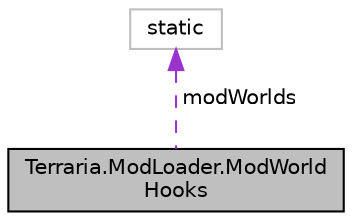digraph "Terraria.ModLoader.ModWorldHooks"
{
  edge [fontname="Helvetica",fontsize="10",labelfontname="Helvetica",labelfontsize="10"];
  node [fontname="Helvetica",fontsize="10",shape=record];
  Node1 [label="Terraria.ModLoader.ModWorld\lHooks",height=0.2,width=0.4,color="black", fillcolor="grey75", style="filled", fontcolor="black"];
  Node2 -> Node1 [dir="back",color="darkorchid3",fontsize="10",style="dashed",label=" modWorlds" ,fontname="Helvetica"];
  Node2 [label="static",height=0.2,width=0.4,color="grey75", fillcolor="white", style="filled"];
}
